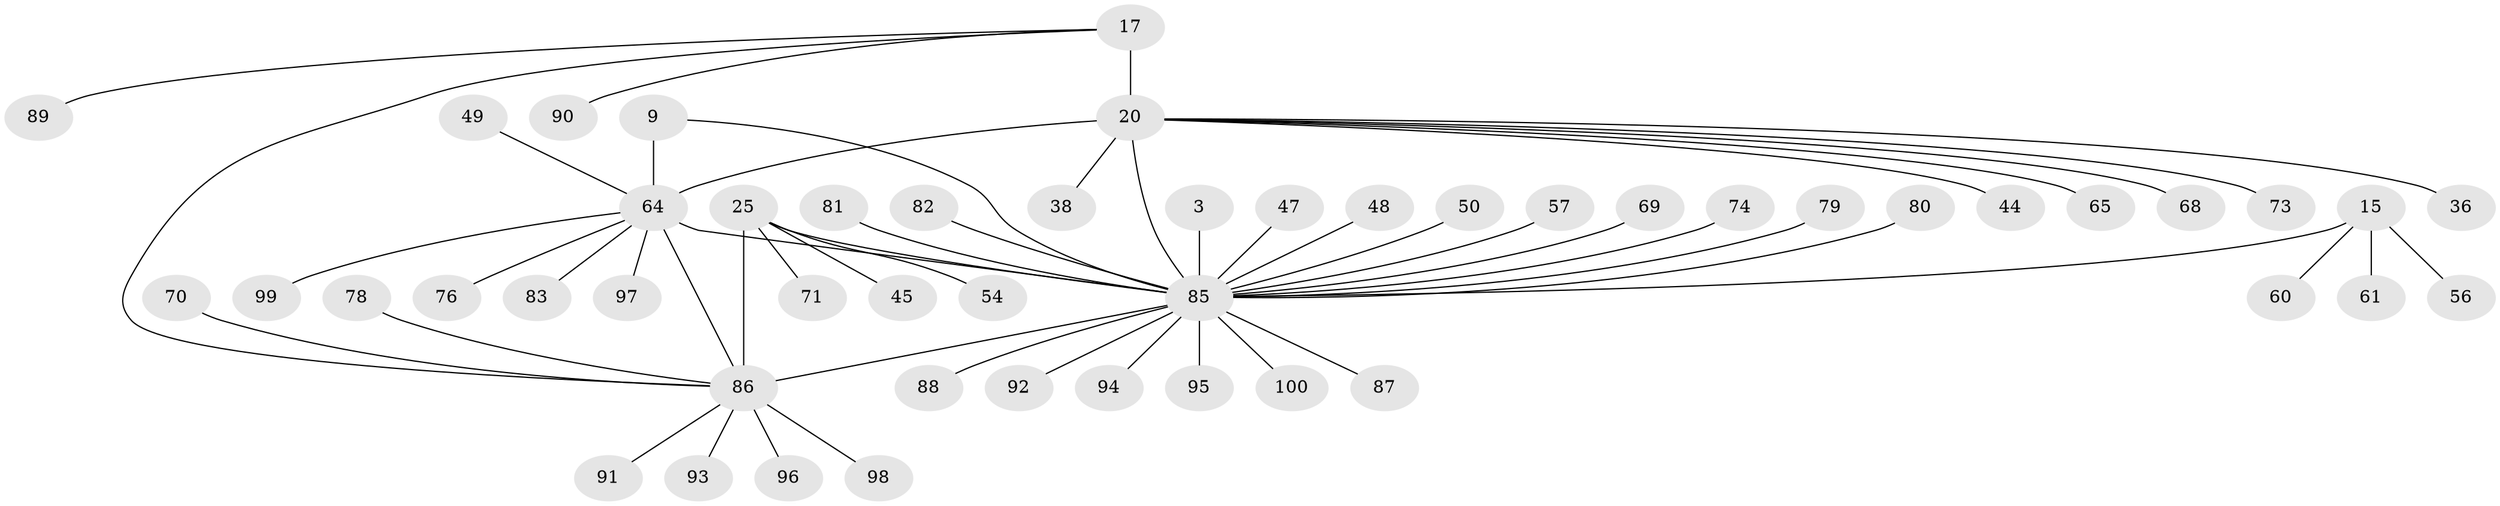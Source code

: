 // original degree distribution, {16: 0.01, 5: 0.03, 4: 0.06, 7: 0.05, 11: 0.01, 9: 0.02, 10: 0.02, 15: 0.01, 8: 0.04, 6: 0.02, 2: 0.11, 1: 0.6, 3: 0.02}
// Generated by graph-tools (version 1.1) at 2025/55/03/09/25 04:55:24]
// undirected, 50 vertices, 54 edges
graph export_dot {
graph [start="1"]
  node [color=gray90,style=filled];
  3 [super="+2"];
  9 [super="+8"];
  15 [super="+11"];
  17 [super="+16"];
  20 [super="+19+18"];
  25 [super="+23"];
  36;
  38;
  44;
  45;
  47;
  48;
  49;
  50;
  54;
  56;
  57;
  60;
  61;
  64 [super="+10+43"];
  65;
  68;
  69;
  70;
  71;
  73;
  74;
  76;
  78;
  79;
  80;
  81;
  82;
  83;
  85 [super="+1+72+33+34+35+32+75+39+40"];
  86 [super="+41+84+24+27+42+63+66"];
  87;
  88 [super="+26"];
  89;
  90;
  91;
  92 [super="+51+55"];
  93;
  94 [super="+58"];
  95 [super="+59"];
  96;
  97 [super="+67"];
  98;
  99 [super="+77"];
  100 [super="+37+52+53+62"];
  3 -- 85 [weight=7];
  9 -- 85;
  9 -- 64 [weight=6];
  15 -- 61;
  15 -- 60;
  15 -- 56;
  15 -- 85 [weight=6];
  17 -- 20 [weight=6];
  17 -- 89;
  17 -- 90;
  17 -- 86;
  20 -- 65;
  20 -- 68;
  20 -- 36;
  20 -- 73;
  20 -- 85 [weight=3];
  20 -- 38;
  20 -- 44;
  20 -- 64;
  25 -- 45;
  25 -- 54;
  25 -- 71;
  25 -- 85;
  25 -- 86 [weight=6];
  47 -- 85;
  48 -- 85;
  49 -- 64;
  50 -- 85;
  57 -- 85;
  64 -- 97;
  64 -- 99;
  64 -- 76;
  64 -- 83;
  64 -- 85 [weight=2];
  64 -- 86 [weight=2];
  69 -- 85;
  70 -- 86;
  74 -- 85;
  78 -- 86;
  79 -- 85;
  80 -- 85;
  81 -- 85;
  82 -- 85;
  85 -- 100 [weight=2];
  85 -- 95 [weight=2];
  85 -- 86 [weight=3];
  85 -- 87;
  85 -- 92;
  85 -- 94;
  85 -- 88;
  86 -- 91;
  86 -- 93;
  86 -- 96;
  86 -- 98;
}
